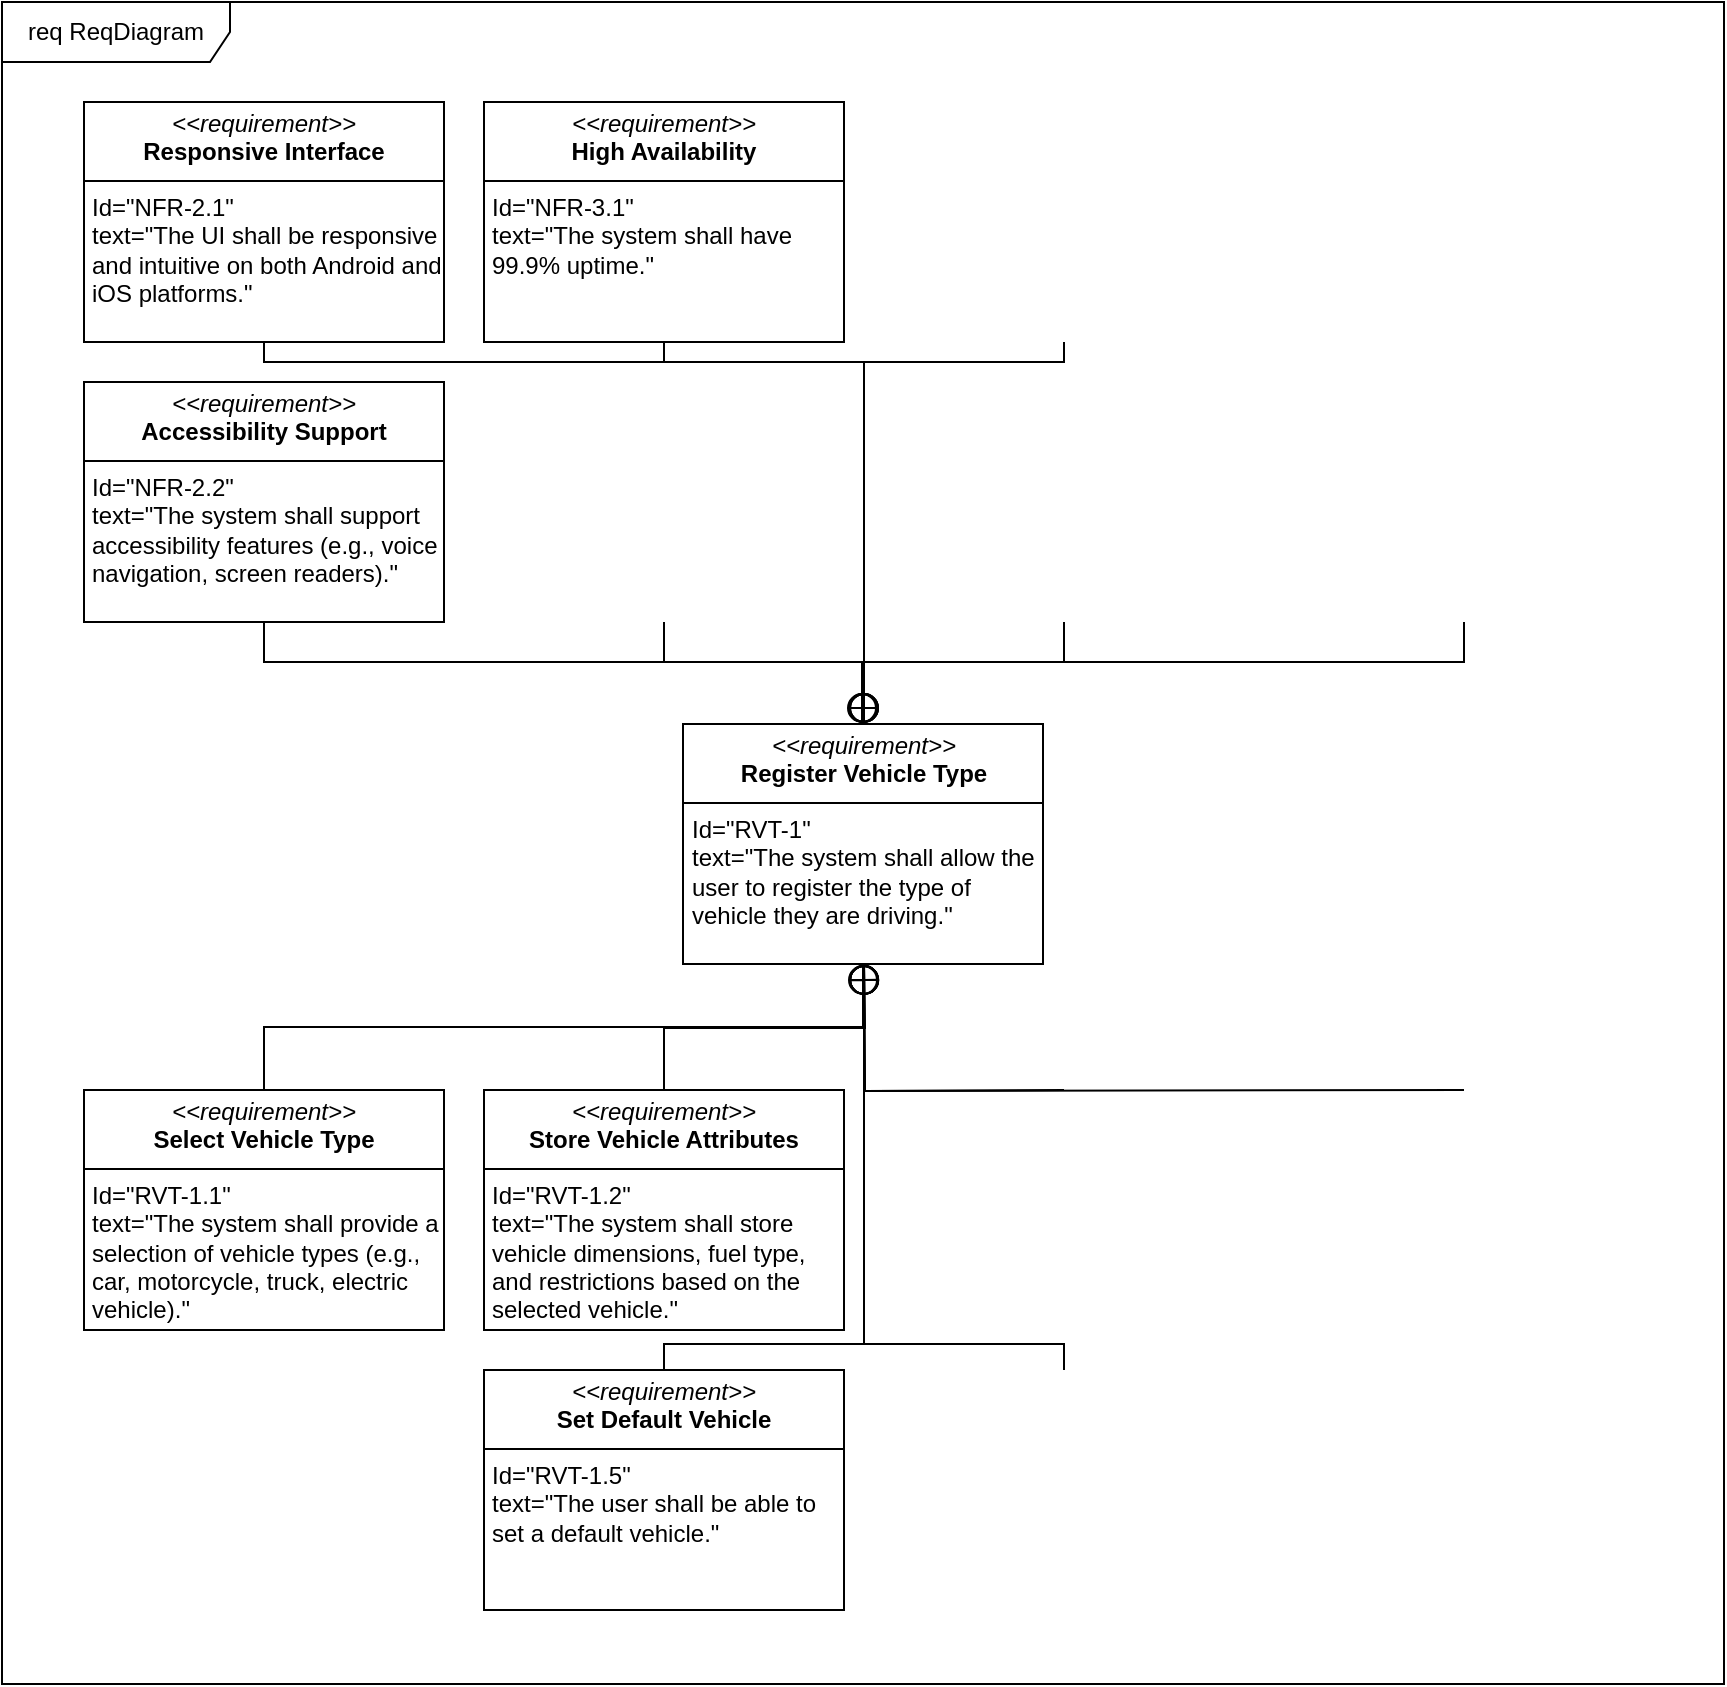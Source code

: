 <mxfile version="26.2.13">
  <diagram name="Página-1" id="f3qLATBkcaTukcZaTDRv">
    <mxGraphModel dx="217" dy="483" grid="1" gridSize="10" guides="1" tooltips="1" connect="1" arrows="1" fold="1" page="1" pageScale="1" pageWidth="827" pageHeight="1169" math="0" shadow="0">
      <root>
        <mxCell id="0" />
        <mxCell id="1" parent="0" />
        <mxCell id="dehnaP_pg1LUR-T0AUh6-44" value="req ReqDiagram" style="shape=umlFrame;whiteSpace=wrap;html=1;pointerEvents=0;width=114;height=30;" parent="1" vertex="1">
          <mxGeometry x="1123" y="110" width="861" height="841" as="geometry" />
        </mxCell>
        <mxCell id="dehnaP_pg1LUR-T0AUh6-45" value="&lt;p style=&quot;margin:0px;margin-top:4px;text-align:center;&quot;&gt;&lt;i&gt;&amp;lt;&amp;lt;requirement&amp;gt;&amp;gt;&lt;/i&gt;&lt;br&gt;&lt;b&gt;Register Vehicle Type&lt;/b&gt;&lt;/p&gt;&lt;hr size=&quot;1&quot; style=&quot;border-style:solid;&quot;&gt;&lt;p style=&quot;margin:0px;margin-left:4px;&quot;&gt;Id=&quot;RVT-1&quot;&lt;/p&gt;&lt;p style=&quot;margin:0px;margin-left:4px;&quot;&gt;text=&quot;&lt;span id=&quot;docs-internal-guid-77a61280-7fff-54f6-0882-7d69787c15c0&quot;&gt;&lt;span style=&quot;font-family: Arial, sans-serif; background-color: transparent; font-variant-numeric: normal; font-variant-east-asian: normal; font-variant-alternates: normal; font-variant-position: normal; font-variant-emoji: normal; vertical-align: baseline; white-space-collapse: preserve;&quot;&gt;&lt;font&gt;The system shall allow the user to register the type of vehicle they are driving.&lt;/font&gt;&lt;/span&gt;&lt;/span&gt;&quot;&lt;/p&gt;" style="verticalAlign=top;align=left;overflow=fill;html=1;whiteSpace=wrap;" parent="1" vertex="1">
          <mxGeometry x="1463.5" y="471" width="180" height="120" as="geometry" />
        </mxCell>
        <mxCell id="dehnaP_pg1LUR-T0AUh6-46" style="edgeStyle=orthogonalEdgeStyle;rounded=0;orthogonalLoop=1;jettySize=auto;html=1;exitX=0.5;exitY=0;exitDx=0;exitDy=0;entryX=0.5;entryY=1;entryDx=0;entryDy=0;endArrow=circlePlus;endFill=0;" parent="1" source="dehnaP_pg1LUR-T0AUh6-61" target="dehnaP_pg1LUR-T0AUh6-45" edge="1">
          <mxGeometry relative="1" as="geometry" />
        </mxCell>
        <mxCell id="dehnaP_pg1LUR-T0AUh6-47" style="edgeStyle=orthogonalEdgeStyle;rounded=0;orthogonalLoop=1;jettySize=auto;html=1;exitX=0.5;exitY=0;exitDx=0;exitDy=0;endArrow=circlePlus;endFill=0;" parent="1" source="dehnaP_pg1LUR-T0AUh6-48" edge="1">
          <mxGeometry relative="1" as="geometry">
            <mxPoint x="1554.0" y="591.0" as="targetPoint" />
          </mxGeometry>
        </mxCell>
        <mxCell id="dehnaP_pg1LUR-T0AUh6-48" value="&lt;p style=&quot;margin:0px;margin-top:4px;text-align:center;&quot;&gt;&lt;i&gt;&amp;lt;&amp;lt;requirement&amp;gt;&amp;gt;&lt;/i&gt;&lt;br&gt;&lt;b&gt;Store Vehicle Attributes&lt;/b&gt;&lt;/p&gt;&lt;hr size=&quot;1&quot; style=&quot;border-style:solid;&quot;&gt;&lt;p style=&quot;margin:0px;margin-left:4px;&quot;&gt;Id=&quot;RVT-1.2&quot;&lt;/p&gt;&lt;p style=&quot;margin:0px;margin-left:4px;&quot;&gt;text=&quot;&lt;span id=&quot;docs-internal-guid-04b3c553-7fff-6470-7aba-5c54dcb6312d&quot;&gt;&lt;span style=&quot;font-family: Arial, sans-serif; background-color: transparent; font-variant-numeric: normal; font-variant-east-asian: normal; font-variant-alternates: normal; font-variant-position: normal; font-variant-emoji: normal; vertical-align: baseline; white-space-collapse: preserve;&quot;&gt;&lt;font&gt;The system shall store vehicle dimensions, fuel type, and restrictions based on the selected vehicle.&lt;/font&gt;&lt;/span&gt;&lt;/span&gt;&quot;&lt;/p&gt;" style="verticalAlign=top;align=left;overflow=fill;html=1;whiteSpace=wrap;" parent="1" vertex="1">
          <mxGeometry x="1364" y="654" width="180" height="120" as="geometry" />
        </mxCell>
        <mxCell id="dehnaP_pg1LUR-T0AUh6-49" style="edgeStyle=orthogonalEdgeStyle;rounded=0;orthogonalLoop=1;jettySize=auto;html=1;exitX=0.5;exitY=0;exitDx=0;exitDy=0;endArrow=circlePlus;endFill=0;" parent="1" edge="1">
          <mxGeometry relative="1" as="geometry">
            <mxPoint x="1554.0" y="591.0" as="targetPoint" />
            <mxPoint x="1654" y="654" as="sourcePoint" />
          </mxGeometry>
        </mxCell>
        <mxCell id="dehnaP_pg1LUR-T0AUh6-51" style="edgeStyle=orthogonalEdgeStyle;rounded=0;orthogonalLoop=1;jettySize=auto;html=1;exitX=0.5;exitY=0;exitDx=0;exitDy=0;endArrow=circlePlus;endFill=0;" parent="1" edge="1">
          <mxGeometry relative="1" as="geometry">
            <mxPoint x="1554.0" y="591.0" as="targetPoint" />
            <mxPoint x="1854" y="654" as="sourcePoint" />
          </mxGeometry>
        </mxCell>
        <mxCell id="dehnaP_pg1LUR-T0AUh6-55" style="edgeStyle=orthogonalEdgeStyle;rounded=0;orthogonalLoop=1;jettySize=auto;html=1;exitX=0.5;exitY=0;exitDx=0;exitDy=0;endArrow=circlePlus;endFill=0;" parent="1" source="dehnaP_pg1LUR-T0AUh6-56" edge="1">
          <mxGeometry relative="1" as="geometry">
            <mxPoint x="1554.0" y="591.0" as="targetPoint" />
            <Array as="points">
              <mxPoint x="1454" y="781" />
              <mxPoint x="1554" y="781" />
            </Array>
          </mxGeometry>
        </mxCell>
        <mxCell id="dehnaP_pg1LUR-T0AUh6-56" value="&lt;p style=&quot;margin:0px;margin-top:4px;text-align:center;&quot;&gt;&lt;i&gt;&amp;lt;&amp;lt;requirement&amp;gt;&amp;gt;&lt;/i&gt;&lt;br&gt;&lt;b&gt;Set Default Vehicle&lt;/b&gt;&lt;/p&gt;&lt;hr size=&quot;1&quot; style=&quot;border-style:solid;&quot;&gt;&lt;p style=&quot;margin:0px;margin-left:4px;&quot;&gt;Id=&quot;RVT-1.5&quot;&lt;/p&gt;&lt;p style=&quot;margin:0px;margin-left:4px;&quot;&gt;text=&quot;&lt;span id=&quot;docs-internal-guid-45e9479c-7fff-7b0d-f53c-1ce7f1da4f08&quot;&gt;&lt;span style=&quot;font-family: Arial, sans-serif; background-color: transparent; font-variant-numeric: normal; font-variant-east-asian: normal; font-variant-alternates: normal; font-variant-position: normal; font-variant-emoji: normal; vertical-align: baseline; white-space-collapse: preserve;&quot;&gt;&lt;font&gt;The user shall be able to set a default vehicle.&lt;/font&gt;&lt;/span&gt;&lt;/span&gt;&quot;&lt;/p&gt;" style="verticalAlign=top;align=left;overflow=fill;html=1;whiteSpace=wrap;" parent="1" vertex="1">
          <mxGeometry x="1364" y="794" width="180" height="120" as="geometry" />
        </mxCell>
        <mxCell id="dehnaP_pg1LUR-T0AUh6-57" style="edgeStyle=orthogonalEdgeStyle;rounded=0;orthogonalLoop=1;jettySize=auto;html=1;exitX=0.5;exitY=0;exitDx=0;exitDy=0;endArrow=circlePlus;endFill=0;" parent="1" target="dehnaP_pg1LUR-T0AUh6-45" edge="1">
          <mxGeometry relative="1" as="geometry">
            <mxPoint x="1554.0" y="601.0" as="targetPoint" />
            <Array as="points">
              <mxPoint x="1654" y="781" />
              <mxPoint x="1554" y="781" />
            </Array>
            <mxPoint x="1654" y="794" as="sourcePoint" />
          </mxGeometry>
        </mxCell>
        <mxCell id="dehnaP_pg1LUR-T0AUh6-61" value="&lt;p style=&quot;margin:0px;margin-top:4px;text-align:center;&quot;&gt;&lt;i&gt;&amp;lt;&amp;lt;requirement&amp;gt;&amp;gt;&lt;/i&gt;&lt;br&gt;&lt;b&gt;Select Vehicle Type&lt;/b&gt;&lt;/p&gt;&lt;hr size=&quot;1&quot; style=&quot;border-style:solid;&quot;&gt;&lt;p style=&quot;margin:0px;margin-left:4px;&quot;&gt;Id=&quot;RVT-1.1&quot;&lt;/p&gt;&lt;p style=&quot;margin:0px;margin-left:4px;&quot;&gt;text=&quot;&lt;span id=&quot;docs-internal-guid-57e189c5-7fff-bfe4-1274-18db51c3f75c&quot;&gt;&lt;span style=&quot;font-family: Arial, sans-serif; background-color: transparent; font-variant-numeric: normal; font-variant-east-asian: normal; font-variant-alternates: normal; font-variant-position: normal; font-variant-emoji: normal; vertical-align: baseline; white-space-collapse: preserve;&quot;&gt;&lt;font&gt;The system shall provide a selection of vehicle types (e.g., car, motorcycle, truck, electric vehicle).&lt;/font&gt;&lt;/span&gt;&lt;/span&gt;&quot;&lt;/p&gt;" style="verticalAlign=top;align=left;overflow=fill;html=1;whiteSpace=wrap;" parent="1" vertex="1">
          <mxGeometry x="1164" y="654" width="180" height="120" as="geometry" />
        </mxCell>
        <mxCell id="8ABhRaF24-DggMUwI4sx-49" style="edgeStyle=orthogonalEdgeStyle;rounded=0;orthogonalLoop=1;jettySize=auto;html=1;endArrow=circlePlus;endFill=0;" parent="1" source="i6ZJOgzF8YybaFs0jAJF-49" target="dehnaP_pg1LUR-T0AUh6-45" edge="1">
          <mxGeometry relative="1" as="geometry">
            <mxPoint x="1550" y="470" as="targetPoint" />
            <Array as="points">
              <mxPoint x="1254" y="290" />
              <mxPoint x="1554" y="290" />
            </Array>
          </mxGeometry>
        </mxCell>
        <mxCell id="i6ZJOgzF8YybaFs0jAJF-49" value="&lt;p style=&quot;margin:0px;margin-top:4px;text-align:center;&quot;&gt;&lt;i&gt;&amp;lt;&amp;lt;requirement&amp;gt;&amp;gt;&lt;/i&gt;&lt;br&gt;&lt;b&gt;Responsive Interface&lt;/b&gt;&lt;/p&gt;&lt;hr size=&quot;1&quot; style=&quot;border-style:solid;&quot;&gt;&lt;p style=&quot;margin:0px;margin-left:4px;&quot;&gt;Id=&quot;NFR-2.1&quot;&lt;/p&gt;&lt;p style=&quot;margin:0px;margin-left:4px;&quot;&gt;text=&quot;The UI shall be responsive and intuitive on both Android and iOS platforms.&quot;&lt;/p&gt;" style="verticalAlign=top;align=left;overflow=fill;html=1;whiteSpace=wrap;" parent="1" vertex="1">
          <mxGeometry x="1164" y="160" width="180" height="120" as="geometry" />
        </mxCell>
        <mxCell id="8ABhRaF24-DggMUwI4sx-44" style="edgeStyle=orthogonalEdgeStyle;rounded=0;orthogonalLoop=1;jettySize=auto;html=1;entryX=0.5;entryY=0;entryDx=0;entryDy=0;endArrow=circlePlus;endFill=0;" parent="1" source="i6ZJOgzF8YybaFs0jAJF-50" target="dehnaP_pg1LUR-T0AUh6-45" edge="1">
          <mxGeometry relative="1" as="geometry">
            <Array as="points">
              <mxPoint x="1254" y="440" />
              <mxPoint x="1554" y="440" />
            </Array>
          </mxGeometry>
        </mxCell>
        <mxCell id="i6ZJOgzF8YybaFs0jAJF-50" value="&lt;p style=&quot;margin:0px;margin-top:4px;text-align:center;&quot;&gt;&lt;i&gt;&amp;lt;&amp;lt;requirement&amp;gt;&amp;gt;&lt;/i&gt;&lt;br&gt;&lt;b&gt;Accessibility Support&lt;/b&gt;&lt;/p&gt;&lt;hr size=&quot;1&quot; style=&quot;border-style:solid;&quot;&gt;&lt;p style=&quot;margin:0px;margin-left:4px;&quot;&gt;Id=&quot;NFR-2.2&quot;&lt;/p&gt;&lt;p style=&quot;margin:0px;margin-left:4px;&quot;&gt;text=&quot;The system shall support accessibility features (e.g., voice navigation, screen readers).&quot;&lt;/p&gt;" style="verticalAlign=top;align=left;overflow=fill;html=1;whiteSpace=wrap;" parent="1" vertex="1">
          <mxGeometry x="1164" y="300" width="180" height="120" as="geometry" />
        </mxCell>
        <mxCell id="8ABhRaF24-DggMUwI4sx-50" style="edgeStyle=orthogonalEdgeStyle;rounded=0;orthogonalLoop=1;jettySize=auto;html=1;endArrow=circlePlus;endFill=0;" parent="1" source="i6ZJOgzF8YybaFs0jAJF-52" target="dehnaP_pg1LUR-T0AUh6-45" edge="1">
          <mxGeometry relative="1" as="geometry">
            <Array as="points">
              <mxPoint x="1454" y="290" />
              <mxPoint x="1554" y="290" />
            </Array>
          </mxGeometry>
        </mxCell>
        <mxCell id="i6ZJOgzF8YybaFs0jAJF-52" value="&lt;p style=&quot;margin:0px;margin-top:4px;text-align:center;&quot;&gt;&lt;i&gt;&amp;lt;&amp;lt;requirement&amp;gt;&amp;gt;&lt;/i&gt;&lt;br&gt;&lt;b&gt;High Availability&lt;/b&gt;&lt;/p&gt;&lt;hr size=&quot;1&quot; style=&quot;border-style:solid;&quot;&gt;&lt;p style=&quot;margin:0px;margin-left:4px;&quot;&gt;Id=&quot;NFR-3.1&quot;&lt;/p&gt;&lt;p style=&quot;margin:0px;margin-left:4px;&quot;&gt;text=&quot;The system shall have 99.9% uptime.&quot;&lt;/p&gt;" style="verticalAlign=top;align=left;overflow=fill;html=1;whiteSpace=wrap;" parent="1" vertex="1">
          <mxGeometry x="1364" y="160" width="180" height="120" as="geometry" />
        </mxCell>
        <mxCell id="8ABhRaF24-DggMUwI4sx-48" style="edgeStyle=orthogonalEdgeStyle;rounded=0;orthogonalLoop=1;jettySize=auto;html=1;endArrow=circlePlus;endFill=0;" parent="1" target="dehnaP_pg1LUR-T0AUh6-45" edge="1">
          <mxGeometry relative="1" as="geometry">
            <Array as="points">
              <mxPoint x="1454" y="440" />
              <mxPoint x="1553" y="440" />
            </Array>
            <mxPoint x="1454" y="420" as="sourcePoint" />
          </mxGeometry>
        </mxCell>
        <mxCell id="8ABhRaF24-DggMUwI4sx-51" style="edgeStyle=orthogonalEdgeStyle;rounded=0;orthogonalLoop=1;jettySize=auto;html=1;endArrow=circlePlus;endFill=0;" parent="1" target="dehnaP_pg1LUR-T0AUh6-45" edge="1">
          <mxGeometry relative="1" as="geometry">
            <Array as="points">
              <mxPoint x="1654" y="290" />
              <mxPoint x="1554" y="290" />
            </Array>
            <mxPoint x="1654" y="280" as="sourcePoint" />
          </mxGeometry>
        </mxCell>
        <mxCell id="8ABhRaF24-DggMUwI4sx-47" style="edgeStyle=orthogonalEdgeStyle;rounded=0;orthogonalLoop=1;jettySize=auto;html=1;entryX=0.5;entryY=0;entryDx=0;entryDy=0;endArrow=circlePlus;endFill=0;" parent="1" target="dehnaP_pg1LUR-T0AUh6-45" edge="1">
          <mxGeometry relative="1" as="geometry">
            <Array as="points">
              <mxPoint x="1654" y="440" />
              <mxPoint x="1553" y="440" />
            </Array>
            <mxPoint x="1654" y="420" as="sourcePoint" />
          </mxGeometry>
        </mxCell>
        <mxCell id="8ABhRaF24-DggMUwI4sx-45" style="edgeStyle=orthogonalEdgeStyle;rounded=0;orthogonalLoop=1;jettySize=auto;html=1;entryX=0.5;entryY=0;entryDx=0;entryDy=0;endArrow=circlePlus;endFill=0;" parent="1" target="dehnaP_pg1LUR-T0AUh6-45" edge="1">
          <mxGeometry relative="1" as="geometry">
            <Array as="points">
              <mxPoint x="1854" y="440" />
              <mxPoint x="1554" y="440" />
            </Array>
            <mxPoint x="1854" y="420" as="sourcePoint" />
          </mxGeometry>
        </mxCell>
      </root>
    </mxGraphModel>
  </diagram>
</mxfile>
